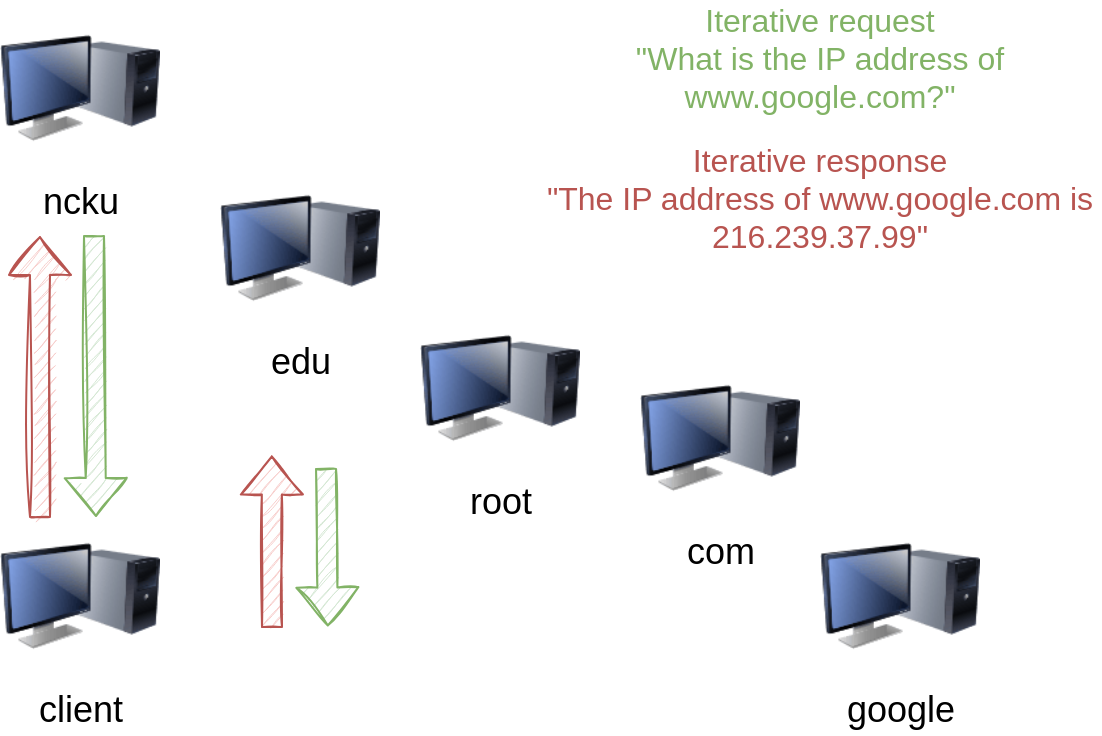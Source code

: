 <mxfile version="16.6.7" type="device"><diagram id="QzznjA2CP8M3RZOiHbEY" name="Page-1"><mxGraphModel dx="1422" dy="780" grid="1" gridSize="10" guides="1" tooltips="1" connect="1" arrows="1" fold="1" page="1" pageScale="1" pageWidth="827" pageHeight="1169" math="0" shadow="0"><root><mxCell id="0"/><mxCell id="1" parent="0"/><mxCell id="RcPu_m7Z3uC2tiJbUVje-1" value="client" style="image;html=1;labelBackgroundColor=none;image=img/lib/clip_art/computers/Monitor_Tower_128x128.png;rounded=1;shadow=0;comic=0;strokeWidth=2;fontSize=18;" parent="1" vertex="1"><mxGeometry x="90" y="624" width="80" height="80" as="geometry"/></mxCell><mxCell id="RcPu_m7Z3uC2tiJbUVje-2" value="ncku" style="image;html=1;labelBackgroundColor=none;image=img/lib/clip_art/computers/Monitor_Tower_128x128.png;rounded=1;shadow=0;comic=0;strokeWidth=2;fontSize=18;" parent="1" vertex="1"><mxGeometry x="90" y="370" width="80" height="80" as="geometry"/></mxCell><mxCell id="RcPu_m7Z3uC2tiJbUVje-3" value="edu" style="image;html=1;labelBackgroundColor=none;image=img/lib/clip_art/computers/Monitor_Tower_128x128.png;rounded=1;shadow=0;comic=0;strokeWidth=2;fontSize=18;sketch=0;" parent="1" vertex="1"><mxGeometry x="200" y="450" width="80" height="80" as="geometry"/></mxCell><mxCell id="RcPu_m7Z3uC2tiJbUVje-4" value="root" style="image;html=1;labelBackgroundColor=none;image=img/lib/clip_art/computers/Monitor_Tower_128x128.png;rounded=1;shadow=0;comic=0;strokeWidth=2;fontSize=18;" parent="1" vertex="1"><mxGeometry x="300" y="520" width="80" height="80" as="geometry"/></mxCell><mxCell id="RcPu_m7Z3uC2tiJbUVje-5" value="com" style="image;html=1;labelBackgroundColor=none;image=img/lib/clip_art/computers/Monitor_Tower_128x128.png;rounded=1;shadow=0;comic=0;strokeWidth=2;fontSize=18;" parent="1" vertex="1"><mxGeometry x="410" y="545" width="80" height="80" as="geometry"/></mxCell><mxCell id="RcPu_m7Z3uC2tiJbUVje-7" value="google" style="image;html=1;labelBackgroundColor=none;image=img/lib/clip_art/computers/Monitor_Tower_128x128.png;rounded=1;shadow=0;comic=0;strokeWidth=2;fontSize=18;" parent="1" vertex="1"><mxGeometry x="500" y="624" width="80" height="80" as="geometry"/></mxCell><mxCell id="RcPu_m7Z3uC2tiJbUVje-12" value="" style="shape=flexArrow;endArrow=classic;html=1;rounded=0;fillColor=#f8cecc;strokeColor=#b85450;sketch=1;" parent="1" edge="1"><mxGeometry width="50" height="50" relative="1" as="geometry"><mxPoint x="110" y="625" as="sourcePoint"/><mxPoint x="110" y="484" as="targetPoint"/></mxGeometry></mxCell><mxCell id="RcPu_m7Z3uC2tiJbUVje-14" value="" style="shape=flexArrow;endArrow=none;html=1;rounded=0;startArrow=block;endFill=0;fillColor=#d5e8d4;strokeColor=#82b366;sketch=1;" parent="1" edge="1"><mxGeometry width="50" height="50" relative="1" as="geometry"><mxPoint x="138" y="624.5" as="sourcePoint"/><mxPoint x="137" y="483.5" as="targetPoint"/></mxGeometry></mxCell><mxCell id="RcPu_m7Z3uC2tiJbUVje-23" value="Iterative request&lt;br style=&quot;font-size: 16px&quot;&gt;&quot;What is the IP address of www.google.com?&quot;" style="text;html=1;strokeColor=none;fillColor=none;align=center;verticalAlign=middle;whiteSpace=wrap;rounded=0;fontSize=16;fontColor=#82B366;" parent="1" vertex="1"><mxGeometry x="360" y="380" width="280" height="30" as="geometry"/></mxCell><mxCell id="RcPu_m7Z3uC2tiJbUVje-24" value="Iterative response&lt;br style=&quot;font-size: 16px&quot;&gt;&quot;The IP address of www.google.com is 216.239.37.99&quot;" style="text;html=1;strokeColor=none;fillColor=none;align=center;verticalAlign=middle;whiteSpace=wrap;rounded=0;fontSize=16;fontColor=#B85450;" parent="1" vertex="1"><mxGeometry x="360" y="450" width="280" height="30" as="geometry"/></mxCell><mxCell id="RcPu_m7Z3uC2tiJbUVje-30" value="" style="shape=flexArrow;endArrow=classic;html=1;rounded=0;fillColor=#f8cecc;strokeColor=#b85450;sketch=1;" parent="1" edge="1"><mxGeometry width="50" height="50" relative="1" as="geometry"><mxPoint x="226" y="680" as="sourcePoint"/><mxPoint x="225.91" y="593.75" as="targetPoint"/></mxGeometry></mxCell><mxCell id="RcPu_m7Z3uC2tiJbUVje-31" value="" style="shape=flexArrow;endArrow=none;html=1;rounded=0;startArrow=block;endFill=0;fillColor=#d5e8d4;strokeColor=#82b366;sketch=1;" parent="1" edge="1"><mxGeometry width="50" height="50" relative="1" as="geometry"><mxPoint x="253.91" y="679.25" as="sourcePoint"/><mxPoint x="253" y="600" as="targetPoint"/></mxGeometry></mxCell></root></mxGraphModel></diagram></mxfile>